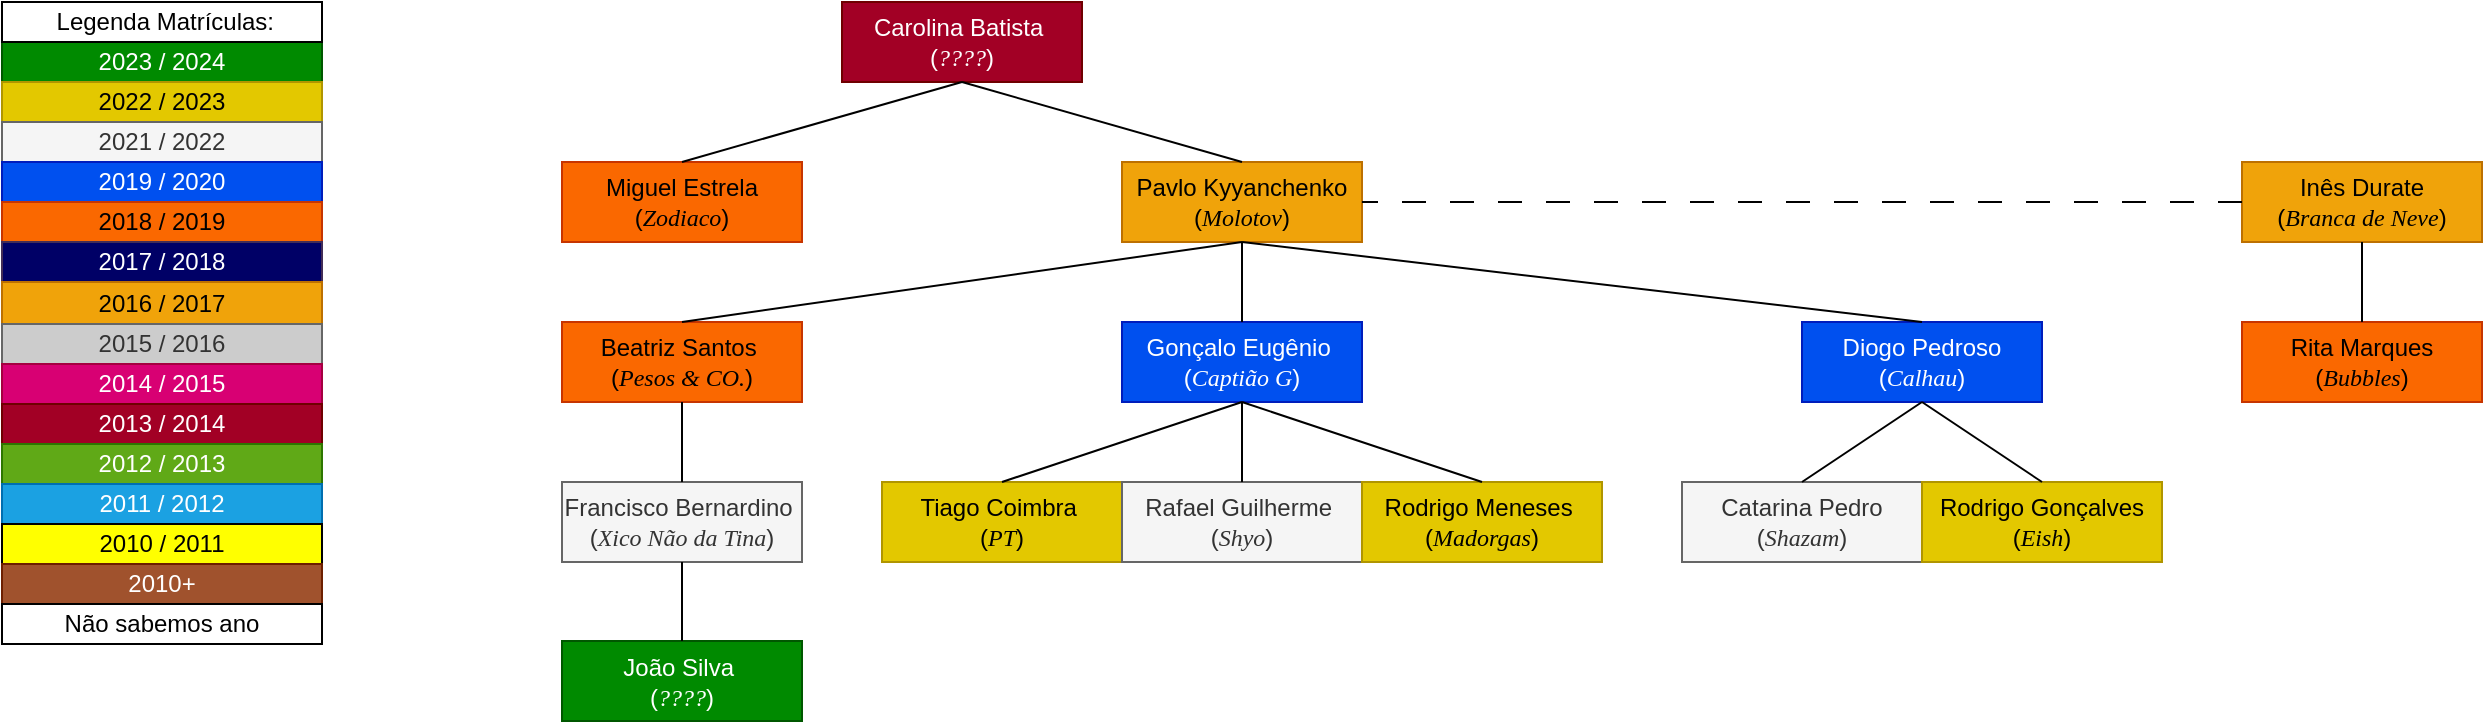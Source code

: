 <mxfile>
    <diagram name="Página-1" id="MyzGb4AWoMDugNOR0tzc">
        <mxGraphModel dx="3544" dy="2239" grid="1" gridSize="10" guides="1" tooltips="1" connect="1" arrows="1" fold="1" page="1" pageScale="1" pageWidth="1169" pageHeight="827" math="0" shadow="0">
            <root>
                <mxCell id="0"/>
                <mxCell id="1" parent="0"/>
                <mxCell id="mkdnd21y6ApAW0Ob3dTZ-105" value="2023 / 2024" style="rounded=0;whiteSpace=wrap;html=1;fillColor=#008a00;fontColor=#ffffff;strokeColor=#005700;" parent="1" vertex="1">
                    <mxGeometry x="-2320" y="-1620" width="160" height="20" as="geometry"/>
                </mxCell>
                <mxCell id="mkdnd21y6ApAW0Ob3dTZ-106" value="2022 / 2023" style="rounded=0;whiteSpace=wrap;html=1;fillColor=#e3c800;fontColor=#000000;strokeColor=#B09500;" parent="1" vertex="1">
                    <mxGeometry x="-2320" y="-1600" width="160" height="20" as="geometry"/>
                </mxCell>
                <mxCell id="mkdnd21y6ApAW0Ob3dTZ-107" value="2021 / 2022" style="rounded=0;whiteSpace=wrap;html=1;fillColor=#f5f5f5;fontColor=#333333;strokeColor=#666666;" parent="1" vertex="1">
                    <mxGeometry x="-2320" y="-1580" width="160" height="20" as="geometry"/>
                </mxCell>
                <mxCell id="mkdnd21y6ApAW0Ob3dTZ-108" value="2019 / 2020" style="rounded=0;whiteSpace=wrap;html=1;fillColor=#0050ef;fontColor=#ffffff;strokeColor=#001DBC;" parent="1" vertex="1">
                    <mxGeometry x="-2320" y="-1560" width="160" height="20" as="geometry"/>
                </mxCell>
                <mxCell id="mkdnd21y6ApAW0Ob3dTZ-109" value="2018 / 2019" style="rounded=0;whiteSpace=wrap;html=1;fillColor=#fa6800;fontColor=#000000;strokeColor=#C73500;" parent="1" vertex="1">
                    <mxGeometry x="-2320" y="-1540" width="160" height="20" as="geometry"/>
                </mxCell>
                <mxCell id="mkdnd21y6ApAW0Ob3dTZ-110" value="&amp;nbsp;Legenda Matrículas:" style="rounded=0;whiteSpace=wrap;html=1;" parent="1" vertex="1">
                    <mxGeometry x="-2320" y="-1640" width="160" height="20" as="geometry"/>
                </mxCell>
                <mxCell id="mkdnd21y6ApAW0Ob3dTZ-111" value="2017 / 2018" style="rounded=0;whiteSpace=wrap;html=1;fillColor=#000066;fontColor=#ffffff;strokeColor=#432D57;" parent="1" vertex="1">
                    <mxGeometry x="-2320" y="-1520" width="160" height="20" as="geometry"/>
                </mxCell>
                <mxCell id="mkdnd21y6ApAW0Ob3dTZ-112" value="2016 / 2017" style="rounded=0;whiteSpace=wrap;html=1;fillColor=#f0a30a;fontColor=#000000;strokeColor=#BD7000;" parent="1" vertex="1">
                    <mxGeometry x="-2320" y="-1500" width="160" height="21" as="geometry"/>
                </mxCell>
                <mxCell id="mkdnd21y6ApAW0Ob3dTZ-113" value="2015 / 2016" style="rounded=0;whiteSpace=wrap;html=1;fillColor=#CCCCCC;strokeColor=#666666;fontColor=#333333;" parent="1" vertex="1">
                    <mxGeometry x="-2320" y="-1479" width="160" height="20" as="geometry"/>
                </mxCell>
                <mxCell id="mkdnd21y6ApAW0Ob3dTZ-193" value="2014 / 2015" style="rounded=0;whiteSpace=wrap;html=1;fillColor=#d80073;fontColor=#ffffff;strokeColor=#A50040;" parent="1" vertex="1">
                    <mxGeometry x="-2320" y="-1459" width="160" height="20" as="geometry"/>
                </mxCell>
                <mxCell id="mkdnd21y6ApAW0Ob3dTZ-196" value="2013 / 2014" style="rounded=0;whiteSpace=wrap;html=1;fillColor=#a20025;fontColor=#ffffff;strokeColor=#6F0000;" parent="1" vertex="1">
                    <mxGeometry x="-2320" y="-1439" width="160" height="20" as="geometry"/>
                </mxCell>
                <mxCell id="mkdnd21y6ApAW0Ob3dTZ-197" value="2012&lt;span style=&quot;background-color: initial;&quot;&gt;&amp;nbsp;/ 2013&lt;/span&gt;" style="rounded=0;whiteSpace=wrap;html=1;fillColor=#60a917;fontColor=#ffffff;strokeColor=#2D7600;" parent="1" vertex="1">
                    <mxGeometry x="-2320" y="-1419" width="160" height="20" as="geometry"/>
                </mxCell>
                <mxCell id="mkdnd21y6ApAW0Ob3dTZ-198" value="2011&lt;span style=&quot;background-color: initial;&quot;&gt;&amp;nbsp;/ 2012&lt;/span&gt;" style="rounded=0;whiteSpace=wrap;html=1;fillColor=#1ba1e2;fontColor=#ffffff;strokeColor=#006EAF;" parent="1" vertex="1">
                    <mxGeometry x="-2320" y="-1399" width="160" height="20" as="geometry"/>
                </mxCell>
                <mxCell id="mkdnd21y6ApAW0Ob3dTZ-199" value="2010&lt;span style=&quot;background-color: initial;&quot;&gt;&amp;nbsp;/ 2011&lt;/span&gt;" style="rounded=0;whiteSpace=wrap;html=1;fillColor=#FFFF00;fontColor=#000000;" parent="1" vertex="1">
                    <mxGeometry x="-2320" y="-1379" width="160" height="20" as="geometry"/>
                </mxCell>
                <mxCell id="mkdnd21y6ApAW0Ob3dTZ-201" value="2010+" style="rounded=0;whiteSpace=wrap;html=1;fillColor=#a0522d;strokeColor=#6D1F00;fontColor=#ffffff;" parent="1" vertex="1">
                    <mxGeometry x="-2320" y="-1359" width="160" height="20" as="geometry"/>
                </mxCell>
                <mxCell id="mkdnd21y6ApAW0Ob3dTZ-207" value="&lt;div&gt;Pavlo Kyyanchenko&lt;/div&gt;&lt;div&gt;&lt;span style=&quot;background-color: initial;&quot;&gt;(&lt;font face=&quot;Times New Roman&quot;&gt;&lt;i&gt;Molotov&lt;/i&gt;&lt;/font&gt;&lt;/span&gt;&lt;span style=&quot;background-color: initial;&quot;&gt;)&lt;/span&gt;&lt;/div&gt;" style="rounded=0;whiteSpace=wrap;html=1;fillColor=#f0a30a;fontColor=#000000;strokeColor=#BD7000;" parent="1" vertex="1">
                    <mxGeometry x="-1760" y="-1560" width="120" height="40" as="geometry"/>
                </mxCell>
                <mxCell id="mkdnd21y6ApAW0Ob3dTZ-208" value="&lt;div&gt;Gonçalo Eugênio&amp;nbsp;&lt;/div&gt;&lt;div&gt;(&lt;font face=&quot;Times New Roman&quot;&gt;&lt;i&gt;Captião G&lt;/i&gt;&lt;/font&gt;)&lt;/div&gt;" style="rounded=0;whiteSpace=wrap;html=1;fillColor=#0050ef;fontColor=#ffffff;strokeColor=#001DBC;" parent="1" vertex="1">
                    <mxGeometry x="-1760" y="-1480" width="120" height="40" as="geometry"/>
                </mxCell>
                <mxCell id="mkdnd21y6ApAW0Ob3dTZ-209" value="&lt;div&gt;Diogo Pedroso&lt;/div&gt;&lt;div&gt;(&lt;font face=&quot;Times New Roman&quot;&gt;&lt;i&gt;Calhau&lt;/i&gt;&lt;/font&gt;)&lt;/div&gt;" style="rounded=0;whiteSpace=wrap;html=1;fillColor=#0050ef;fontColor=#ffffff;strokeColor=#001DBC;" parent="1" vertex="1">
                    <mxGeometry x="-1420" y="-1480" width="120" height="40" as="geometry"/>
                </mxCell>
                <mxCell id="mkdnd21y6ApAW0Ob3dTZ-210" value="&lt;div&gt;Beatriz Santos&amp;nbsp;&lt;/div&gt;&lt;div&gt;(&lt;font face=&quot;Times New Roman&quot;&gt;&lt;i&gt;Pesos &amp;amp; CO.&lt;/i&gt;&lt;/font&gt;)&lt;/div&gt;" style="rounded=0;whiteSpace=wrap;html=1;fillColor=#fa6800;fontColor=#000000;strokeColor=#C73500;" parent="1" vertex="1">
                    <mxGeometry x="-2040" y="-1480" width="120" height="40" as="geometry"/>
                </mxCell>
                <mxCell id="mkdnd21y6ApAW0Ob3dTZ-211" value="&lt;div&gt;Francisco Bernardino&amp;nbsp;&lt;/div&gt;&lt;div&gt;(&lt;font face=&quot;Times New Roman&quot;&gt;&lt;i&gt;Xico Não da Tina&lt;/i&gt;&lt;/font&gt;)&lt;/div&gt;" style="rounded=0;whiteSpace=wrap;html=1;fillColor=#f5f5f5;fontColor=#333333;strokeColor=#666666;" parent="1" vertex="1">
                    <mxGeometry x="-2040" y="-1400" width="120" height="40" as="geometry"/>
                </mxCell>
                <mxCell id="mkdnd21y6ApAW0Ob3dTZ-212" value="&lt;div&gt;Tiago Coimbra&amp;nbsp;&lt;/div&gt;&lt;div&gt;(&lt;font face=&quot;Times New Roman&quot;&gt;&lt;i&gt;PT&lt;/i&gt;&lt;/font&gt;)&lt;/div&gt;" style="rounded=0;whiteSpace=wrap;html=1;fillColor=#e3c800;fontColor=#000000;strokeColor=#B09500;" parent="1" vertex="1">
                    <mxGeometry x="-1880" y="-1400" width="120" height="40" as="geometry"/>
                </mxCell>
                <mxCell id="mkdnd21y6ApAW0Ob3dTZ-214" value="&lt;div&gt;Rafael Guilherme&amp;nbsp;&lt;/div&gt;&lt;div&gt;(&lt;font face=&quot;Times New Roman&quot;&gt;&lt;i&gt;Shyo&lt;/i&gt;&lt;/font&gt;)&lt;/div&gt;" style="rounded=0;whiteSpace=wrap;html=1;fillColor=#f5f5f5;fontColor=#333333;strokeColor=#666666;" parent="1" vertex="1">
                    <mxGeometry x="-1760" y="-1400" width="120" height="40" as="geometry"/>
                </mxCell>
                <mxCell id="mkdnd21y6ApAW0Ob3dTZ-215" value="&lt;div&gt;Rodrigo Meneses&amp;nbsp;&lt;/div&gt;&lt;div&gt;(&lt;font face=&quot;Times New Roman&quot;&gt;&lt;i&gt;Madorgas&lt;/i&gt;&lt;/font&gt;)&lt;/div&gt;" style="rounded=0;whiteSpace=wrap;html=1;fillColor=#e3c800;fontColor=#000000;strokeColor=#B09500;" parent="1" vertex="1">
                    <mxGeometry x="-1640" y="-1400" width="120" height="40" as="geometry"/>
                </mxCell>
                <mxCell id="mkdnd21y6ApAW0Ob3dTZ-216" value="&lt;div&gt;Catarina Pedro&lt;/div&gt;&lt;div&gt;(&lt;font face=&quot;Times New Roman&quot;&gt;&lt;i&gt;Shazam&lt;/i&gt;&lt;/font&gt;)&lt;/div&gt;" style="rounded=0;whiteSpace=wrap;html=1;fillColor=#f5f5f5;fontColor=#333333;strokeColor=#666666;" parent="1" vertex="1">
                    <mxGeometry x="-1480" y="-1400" width="120" height="40" as="geometry"/>
                </mxCell>
                <mxCell id="mkdnd21y6ApAW0Ob3dTZ-217" value="&lt;div&gt;Rodrigo Gonçalves&lt;/div&gt;&lt;div&gt;(&lt;font face=&quot;Times New Roman&quot;&gt;&lt;i&gt;Eish&lt;/i&gt;&lt;/font&gt;)&lt;/div&gt;" style="rounded=0;whiteSpace=wrap;html=1;fillColor=#e3c800;fontColor=#000000;strokeColor=#B09500;" parent="1" vertex="1">
                    <mxGeometry x="-1360" y="-1400" width="120" height="40" as="geometry"/>
                </mxCell>
                <mxCell id="mkdnd21y6ApAW0Ob3dTZ-218" value="" style="endArrow=none;html=1;rounded=0;exitX=0.5;exitY=0;exitDx=0;exitDy=0;entryX=0.5;entryY=1;entryDx=0;entryDy=0;" parent="1" source="mkdnd21y6ApAW0Ob3dTZ-217" target="mkdnd21y6ApAW0Ob3dTZ-209" edge="1">
                    <mxGeometry width="50" height="50" relative="1" as="geometry">
                        <mxPoint x="-940" y="-1709" as="sourcePoint"/>
                        <mxPoint x="-940" y="-1750" as="targetPoint"/>
                    </mxGeometry>
                </mxCell>
                <mxCell id="mkdnd21y6ApAW0Ob3dTZ-219" value="" style="endArrow=none;html=1;rounded=0;exitX=0.5;exitY=0;exitDx=0;exitDy=0;entryX=0.5;entryY=1;entryDx=0;entryDy=0;" parent="1" source="mkdnd21y6ApAW0Ob3dTZ-216" target="mkdnd21y6ApAW0Ob3dTZ-209" edge="1">
                    <mxGeometry width="50" height="50" relative="1" as="geometry">
                        <mxPoint x="-1290" y="-1390" as="sourcePoint"/>
                        <mxPoint x="-1350" y="-1430" as="targetPoint"/>
                    </mxGeometry>
                </mxCell>
                <mxCell id="mkdnd21y6ApAW0Ob3dTZ-220" value="" style="endArrow=none;html=1;rounded=0;exitX=0.5;exitY=0;exitDx=0;exitDy=0;entryX=0.5;entryY=1;entryDx=0;entryDy=0;" parent="1" source="mkdnd21y6ApAW0Ob3dTZ-209" target="mkdnd21y6ApAW0Ob3dTZ-207" edge="1">
                    <mxGeometry width="50" height="50" relative="1" as="geometry">
                        <mxPoint x="-1280" y="-1380" as="sourcePoint"/>
                        <mxPoint x="-1340" y="-1420" as="targetPoint"/>
                    </mxGeometry>
                </mxCell>
                <mxCell id="mkdnd21y6ApAW0Ob3dTZ-221" value="" style="endArrow=none;html=1;rounded=0;exitX=0.5;exitY=0;exitDx=0;exitDy=0;entryX=0.5;entryY=1;entryDx=0;entryDy=0;" parent="1" source="mkdnd21y6ApAW0Ob3dTZ-208" target="mkdnd21y6ApAW0Ob3dTZ-207" edge="1">
                    <mxGeometry width="50" height="50" relative="1" as="geometry">
                        <mxPoint x="-1270" y="-1370" as="sourcePoint"/>
                        <mxPoint x="-1330" y="-1410" as="targetPoint"/>
                    </mxGeometry>
                </mxCell>
                <mxCell id="mkdnd21y6ApAW0Ob3dTZ-222" value="" style="endArrow=none;html=1;rounded=0;exitX=0.5;exitY=0;exitDx=0;exitDy=0;entryX=0.5;entryY=1;entryDx=0;entryDy=0;" parent="1" source="mkdnd21y6ApAW0Ob3dTZ-210" target="mkdnd21y6ApAW0Ob3dTZ-207" edge="1">
                    <mxGeometry width="50" height="50" relative="1" as="geometry">
                        <mxPoint x="-1260" y="-1360" as="sourcePoint"/>
                        <mxPoint x="-1320" y="-1400" as="targetPoint"/>
                    </mxGeometry>
                </mxCell>
                <mxCell id="mkdnd21y6ApAW0Ob3dTZ-223" value="" style="endArrow=none;html=1;rounded=0;exitX=0.5;exitY=0;exitDx=0;exitDy=0;entryX=0.5;entryY=1;entryDx=0;entryDy=0;" parent="1" source="mkdnd21y6ApAW0Ob3dTZ-215" target="mkdnd21y6ApAW0Ob3dTZ-208" edge="1">
                    <mxGeometry width="50" height="50" relative="1" as="geometry">
                        <mxPoint x="-1250" y="-1350" as="sourcePoint"/>
                        <mxPoint x="-1310" y="-1390" as="targetPoint"/>
                    </mxGeometry>
                </mxCell>
                <mxCell id="mkdnd21y6ApAW0Ob3dTZ-224" value="" style="endArrow=none;html=1;rounded=0;exitX=0.5;exitY=0;exitDx=0;exitDy=0;entryX=0.5;entryY=1;entryDx=0;entryDy=0;" parent="1" source="mkdnd21y6ApAW0Ob3dTZ-214" target="mkdnd21y6ApAW0Ob3dTZ-208" edge="1">
                    <mxGeometry width="50" height="50" relative="1" as="geometry">
                        <mxPoint x="-1240" y="-1340" as="sourcePoint"/>
                        <mxPoint x="-1300" y="-1380" as="targetPoint"/>
                    </mxGeometry>
                </mxCell>
                <mxCell id="mkdnd21y6ApAW0Ob3dTZ-225" value="" style="endArrow=none;html=1;rounded=0;exitX=0.5;exitY=0;exitDx=0;exitDy=0;entryX=0.5;entryY=1;entryDx=0;entryDy=0;" parent="1" source="mkdnd21y6ApAW0Ob3dTZ-212" target="mkdnd21y6ApAW0Ob3dTZ-208" edge="1">
                    <mxGeometry width="50" height="50" relative="1" as="geometry">
                        <mxPoint x="-1230" y="-1330" as="sourcePoint"/>
                        <mxPoint x="-1290" y="-1370" as="targetPoint"/>
                    </mxGeometry>
                </mxCell>
                <mxCell id="mkdnd21y6ApAW0Ob3dTZ-226" value="" style="endArrow=none;html=1;rounded=0;exitX=0.5;exitY=0;exitDx=0;exitDy=0;entryX=0.5;entryY=1;entryDx=0;entryDy=0;" parent="1" source="mkdnd21y6ApAW0Ob3dTZ-211" target="mkdnd21y6ApAW0Ob3dTZ-210" edge="1">
                    <mxGeometry width="50" height="50" relative="1" as="geometry">
                        <mxPoint x="-1220" y="-1320" as="sourcePoint"/>
                        <mxPoint x="-1280" y="-1360" as="targetPoint"/>
                    </mxGeometry>
                </mxCell>
                <mxCell id="mkdnd21y6ApAW0Ob3dTZ-227" value="&lt;div&gt;Carolina Batista&amp;nbsp;&lt;/div&gt;&lt;div&gt;(&lt;i&gt;&lt;font face=&quot;Times New Roman&quot;&gt;????&lt;/font&gt;&lt;/i&gt;)&lt;/div&gt;" style="rounded=0;whiteSpace=wrap;html=1;fillColor=#a20025;fontColor=#ffffff;strokeColor=#6F0000;" parent="1" vertex="1">
                    <mxGeometry x="-1900" y="-1640" width="120" height="40" as="geometry"/>
                </mxCell>
                <mxCell id="mkdnd21y6ApAW0Ob3dTZ-228" value="" style="endArrow=none;html=1;rounded=0;exitX=0.5;exitY=0;exitDx=0;exitDy=0;entryX=0.5;entryY=1;entryDx=0;entryDy=0;" parent="1" source="mkdnd21y6ApAW0Ob3dTZ-207" target="mkdnd21y6ApAW0Ob3dTZ-227" edge="1">
                    <mxGeometry width="50" height="50" relative="1" as="geometry">
                        <mxPoint x="-1350" y="-1469.5" as="sourcePoint"/>
                        <mxPoint x="-1690" y="-1509.5" as="targetPoint"/>
                    </mxGeometry>
                </mxCell>
                <mxCell id="mkdnd21y6ApAW0Ob3dTZ-229" value="&lt;div&gt;João Silva&amp;nbsp;&lt;/div&gt;&lt;div&gt;(&lt;font face=&quot;Times New Roman&quot;&gt;&lt;i&gt;????&lt;/i&gt;&lt;/font&gt;)&lt;/div&gt;" style="rounded=0;whiteSpace=wrap;html=1;fillColor=#008a00;fontColor=#ffffff;strokeColor=#005700;" parent="1" vertex="1">
                    <mxGeometry x="-2040" y="-1320.5" width="120" height="40" as="geometry"/>
                </mxCell>
                <mxCell id="mkdnd21y6ApAW0Ob3dTZ-230" value="" style="endArrow=none;html=1;rounded=0;exitX=0.5;exitY=0;exitDx=0;exitDy=0;entryX=0.5;entryY=1;entryDx=0;entryDy=0;" parent="1" source="mkdnd21y6ApAW0Ob3dTZ-229" target="mkdnd21y6ApAW0Ob3dTZ-211" edge="1">
                    <mxGeometry width="50" height="50" relative="1" as="geometry">
                        <mxPoint x="-1970" y="-1389.5" as="sourcePoint"/>
                        <mxPoint x="-1970" y="-1429.5" as="targetPoint"/>
                    </mxGeometry>
                </mxCell>
                <mxCell id="mkdnd21y6ApAW0Ob3dTZ-259" value="Não sabemos ano" style="rounded=0;whiteSpace=wrap;html=1;" parent="1" vertex="1">
                    <mxGeometry x="-2320" y="-1339" width="160" height="20" as="geometry"/>
                </mxCell>
                <mxCell id="3" value="&lt;div&gt;Miguel Estrela&lt;/div&gt;&lt;div&gt;&lt;span style=&quot;background-color: initial;&quot;&gt;(&lt;font face=&quot;Times New Roman&quot;&gt;&lt;i&gt;Zodiaco&lt;/i&gt;&lt;/font&gt;&lt;/span&gt;&lt;span style=&quot;background-color: initial;&quot;&gt;)&lt;/span&gt;&lt;/div&gt;" style="rounded=0;whiteSpace=wrap;html=1;fillColor=#fa6800;fontColor=#000000;strokeColor=#C73500;" vertex="1" parent="1">
                    <mxGeometry x="-2040" y="-1560" width="120" height="40" as="geometry"/>
                </mxCell>
                <mxCell id="4" value="" style="endArrow=none;html=1;rounded=0;exitX=0.5;exitY=0;exitDx=0;exitDy=0;entryX=0.5;entryY=1;entryDx=0;entryDy=0;" edge="1" parent="1" source="3" target="mkdnd21y6ApAW0Ob3dTZ-227">
                    <mxGeometry width="50" height="50" relative="1" as="geometry">
                        <mxPoint x="-1690" y="-1550" as="sourcePoint"/>
                        <mxPoint x="-1570" y="-1590" as="targetPoint"/>
                    </mxGeometry>
                </mxCell>
                <mxCell id="5" value="&lt;div&gt;&lt;span style=&quot;background-color: initial;&quot;&gt;Inês Durate&lt;/span&gt;&lt;/div&gt;&lt;div&gt;&lt;span style=&quot;background-color: initial;&quot;&gt;(&lt;font face=&quot;Times New Roman&quot;&gt;&lt;i&gt;Branca de Neve&lt;/i&gt;&lt;/font&gt;&lt;/span&gt;&lt;span style=&quot;background-color: initial;&quot;&gt;)&lt;/span&gt;&lt;/div&gt;" style="rounded=0;whiteSpace=wrap;html=1;fillColor=#f0a30a;fontColor=#000000;strokeColor=#BD7000;" vertex="1" parent="1">
                    <mxGeometry x="-1200" y="-1560" width="120" height="40" as="geometry"/>
                </mxCell>
                <mxCell id="6" value="&lt;div&gt;Rita Marques&lt;/div&gt;&lt;div&gt;&lt;span style=&quot;background-color: initial;&quot;&gt;(&lt;font face=&quot;Times New Roman&quot;&gt;&lt;i&gt;Bubbles&lt;/i&gt;&lt;/font&gt;&lt;/span&gt;&lt;span style=&quot;background-color: initial;&quot;&gt;)&lt;/span&gt;&lt;/div&gt;" style="rounded=0;whiteSpace=wrap;html=1;fillColor=#fa6800;fontColor=#000000;strokeColor=#C73500;" vertex="1" parent="1">
                    <mxGeometry x="-1200" y="-1480" width="120" height="40" as="geometry"/>
                </mxCell>
                <mxCell id="7" value="" style="endArrow=none;html=1;rounded=0;exitX=0.5;exitY=0;exitDx=0;exitDy=0;entryX=0.5;entryY=1;entryDx=0;entryDy=0;" edge="1" parent="1" source="6" target="5">
                    <mxGeometry width="50" height="50" relative="1" as="geometry">
                        <mxPoint x="-1690" y="-1470" as="sourcePoint"/>
                        <mxPoint x="-1690" y="-1510" as="targetPoint"/>
                    </mxGeometry>
                </mxCell>
                <mxCell id="8" value="" style="endArrow=none;html=1;rounded=0;exitX=0;exitY=0.5;exitDx=0;exitDy=0;entryX=1;entryY=0.5;entryDx=0;entryDy=0;dashed=1;dashPattern=12 12;" edge="1" parent="1" source="5" target="mkdnd21y6ApAW0Ob3dTZ-207">
                    <mxGeometry width="50" height="50" relative="1" as="geometry">
                        <mxPoint x="-1350" y="-1470" as="sourcePoint"/>
                        <mxPoint x="-1690" y="-1510" as="targetPoint"/>
                    </mxGeometry>
                </mxCell>
            </root>
        </mxGraphModel>
    </diagram>
</mxfile>